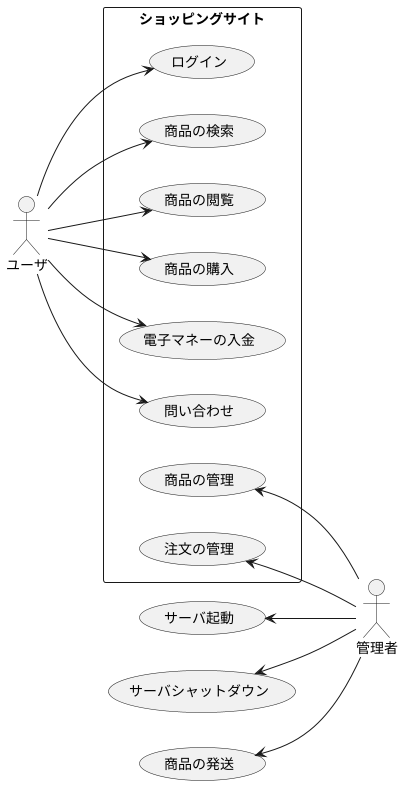@startuml
left to right direction
actor ユーザ
actor 管理者
rectangle ショッピングサイト{
	ユーザ --> (ログイン)
	ユーザ --> (商品の検索)
	ユーザ --> (商品の閲覧)
	ユーザ --> (商品の購入)
	ユーザ --> (電子マネーの入金)
	ユーザ --> (問い合わせ)
	(商品の管理) <-- 管理者
	(注文の管理) <-- 管理者
}
(サーバ起動) <-- 管理者
(サーバシャットダウン) <-- 管理者
(商品の発送) <-- 管理者
@enduml